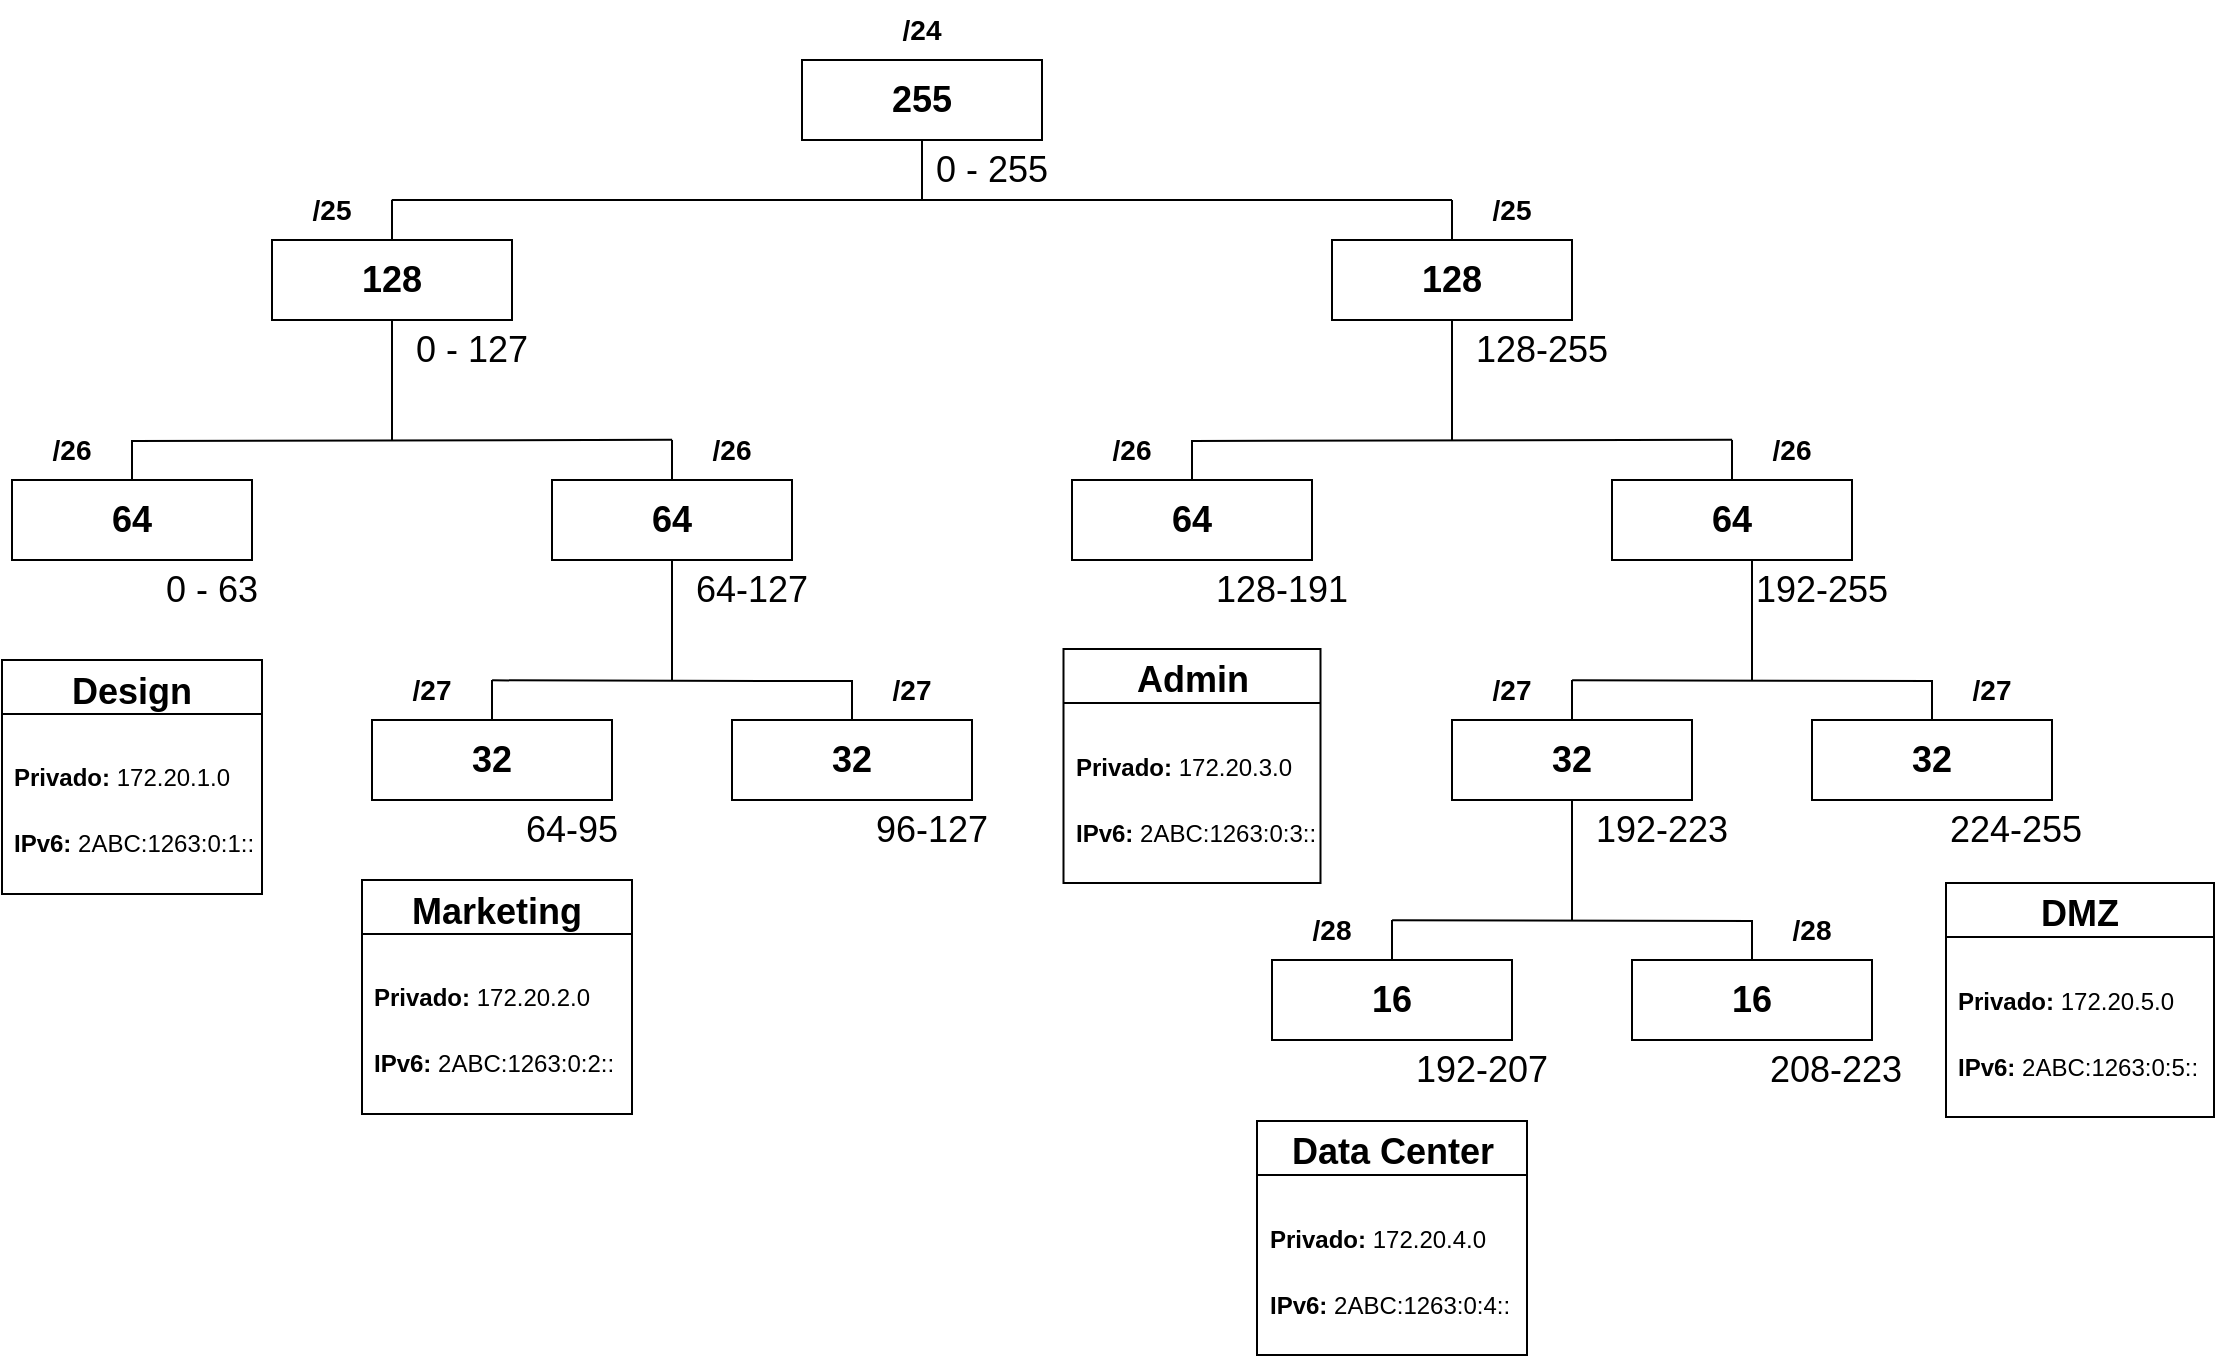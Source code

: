 <mxfile version="20.5.3" type="device"><diagram id="0rhy7c-y9RyvJC8klfBg" name="Page-1"><mxGraphModel dx="1826" dy="781" grid="1" gridSize="10" guides="1" tooltips="1" connect="1" arrows="1" fold="1" page="1" pageScale="1" pageWidth="1169" pageHeight="827" math="0" shadow="0"><root><mxCell id="0"/><mxCell id="1" parent="0"/><mxCell id="yaZZfEiD82YffQoXuVKe-1" value="" style="rounded=0;whiteSpace=wrap;html=1;" vertex="1" parent="1"><mxGeometry x="427" y="50" width="120" height="40" as="geometry"/></mxCell><mxCell id="yaZZfEiD82YffQoXuVKe-2" value="&lt;b&gt;&lt;font style=&quot;font-size: 14px;&quot;&gt;/24&lt;/font&gt;&lt;/b&gt;" style="text;html=1;strokeColor=none;fillColor=none;align=center;verticalAlign=middle;whiteSpace=wrap;rounded=0;" vertex="1" parent="1"><mxGeometry x="457" y="20" width="60" height="30" as="geometry"/></mxCell><mxCell id="yaZZfEiD82YffQoXuVKe-3" value="&lt;b&gt;&lt;font style=&quot;font-size: 18px;&quot;&gt;255&lt;/font&gt;&lt;/b&gt;" style="text;html=1;strokeColor=none;fillColor=none;align=center;verticalAlign=middle;whiteSpace=wrap;rounded=0;" vertex="1" parent="1"><mxGeometry x="457" y="55" width="60" height="30" as="geometry"/></mxCell><mxCell id="yaZZfEiD82YffQoXuVKe-4" value="" style="endArrow=none;html=1;rounded=0;fontSize=18;entryX=0.5;entryY=1;entryDx=0;entryDy=0;" edge="1" parent="1" target="yaZZfEiD82YffQoXuVKe-1"><mxGeometry width="50" height="50" relative="1" as="geometry"><mxPoint x="487" y="120" as="sourcePoint"/><mxPoint x="742" y="360" as="targetPoint"/></mxGeometry></mxCell><mxCell id="yaZZfEiD82YffQoXuVKe-5" value="" style="rounded=0;whiteSpace=wrap;html=1;" vertex="1" parent="1"><mxGeometry x="162" y="140" width="120" height="40" as="geometry"/></mxCell><mxCell id="yaZZfEiD82YffQoXuVKe-6" value="&lt;b&gt;&lt;font style=&quot;font-size: 18px;&quot;&gt;128&lt;/font&gt;&lt;/b&gt;" style="text;html=1;strokeColor=none;fillColor=none;align=center;verticalAlign=middle;whiteSpace=wrap;rounded=0;" vertex="1" parent="1"><mxGeometry x="192" y="145" width="60" height="30" as="geometry"/></mxCell><mxCell id="yaZZfEiD82YffQoXuVKe-7" value="" style="rounded=0;whiteSpace=wrap;html=1;" vertex="1" parent="1"><mxGeometry x="692" y="140" width="120" height="40" as="geometry"/></mxCell><mxCell id="yaZZfEiD82YffQoXuVKe-8" value="&lt;b&gt;&lt;font style=&quot;font-size: 18px;&quot;&gt;128&lt;/font&gt;&lt;/b&gt;" style="text;html=1;strokeColor=none;fillColor=none;align=center;verticalAlign=middle;whiteSpace=wrap;rounded=0;" vertex="1" parent="1"><mxGeometry x="722" y="145" width="60" height="30" as="geometry"/></mxCell><mxCell id="yaZZfEiD82YffQoXuVKe-9" value="" style="endArrow=none;html=1;rounded=0;fontSize=18;entryX=0.5;entryY=0;entryDx=0;entryDy=0;" edge="1" parent="1" target="yaZZfEiD82YffQoXuVKe-5"><mxGeometry width="50" height="50" relative="1" as="geometry"><mxPoint x="222" y="120" as="sourcePoint"/><mxPoint x="802" y="360" as="targetPoint"/></mxGeometry></mxCell><mxCell id="yaZZfEiD82YffQoXuVKe-11" value="" style="endArrow=none;html=1;rounded=0;fontSize=18;entryX=0.5;entryY=0;entryDx=0;entryDy=0;" edge="1" parent="1" target="yaZZfEiD82YffQoXuVKe-7"><mxGeometry width="50" height="50" relative="1" as="geometry"><mxPoint x="752" y="120" as="sourcePoint"/><mxPoint x="622" y="230" as="targetPoint"/></mxGeometry></mxCell><mxCell id="yaZZfEiD82YffQoXuVKe-12" value="" style="endArrow=none;html=1;rounded=0;fontSize=18;exitX=0.998;exitY=0.334;exitDx=0;exitDy=0;exitPerimeter=0;" edge="1" parent="1" source="yaZZfEiD82YffQoXuVKe-13"><mxGeometry width="50" height="50" relative="1" as="geometry"><mxPoint x="242" y="120" as="sourcePoint"/><mxPoint x="752" y="120" as="targetPoint"/></mxGeometry></mxCell><mxCell id="yaZZfEiD82YffQoXuVKe-13" value="&lt;b&gt;&lt;font style=&quot;font-size: 14px;&quot;&gt;/25&lt;/font&gt;&lt;/b&gt;" style="text;html=1;strokeColor=none;fillColor=none;align=center;verticalAlign=middle;whiteSpace=wrap;rounded=0;" vertex="1" parent="1"><mxGeometry x="162" y="110" width="60" height="30" as="geometry"/></mxCell><mxCell id="yaZZfEiD82YffQoXuVKe-14" value="&lt;b&gt;&lt;font style=&quot;font-size: 14px;&quot;&gt;/25&lt;/font&gt;&lt;/b&gt;" style="text;html=1;strokeColor=none;fillColor=none;align=center;verticalAlign=middle;whiteSpace=wrap;rounded=0;" vertex="1" parent="1"><mxGeometry x="752" y="110" width="60" height="30" as="geometry"/></mxCell><mxCell id="yaZZfEiD82YffQoXuVKe-15" value="0 - 255" style="text;html=1;strokeColor=none;fillColor=none;align=center;verticalAlign=middle;whiteSpace=wrap;rounded=0;fontSize=18;" vertex="1" parent="1"><mxGeometry x="492" y="90" width="60" height="30" as="geometry"/></mxCell><mxCell id="yaZZfEiD82YffQoXuVKe-16" value="0 - 127" style="text;html=1;strokeColor=none;fillColor=none;align=center;verticalAlign=middle;whiteSpace=wrap;rounded=0;fontSize=18;" vertex="1" parent="1"><mxGeometry x="232" y="180" width="60" height="30" as="geometry"/></mxCell><mxCell id="yaZZfEiD82YffQoXuVKe-17" value="128-255" style="text;html=1;strokeColor=none;fillColor=none;align=center;verticalAlign=middle;whiteSpace=wrap;rounded=0;fontSize=18;" vertex="1" parent="1"><mxGeometry x="762" y="180" width="70" height="30" as="geometry"/></mxCell><mxCell id="yaZZfEiD82YffQoXuVKe-18" value="" style="rounded=0;whiteSpace=wrap;html=1;" vertex="1" parent="1"><mxGeometry x="32" y="260" width="120" height="40" as="geometry"/></mxCell><mxCell id="yaZZfEiD82YffQoXuVKe-19" value="&lt;b&gt;&lt;font style=&quot;font-size: 18px;&quot;&gt;64&lt;/font&gt;&lt;/b&gt;" style="text;html=1;strokeColor=none;fillColor=none;align=center;verticalAlign=middle;whiteSpace=wrap;rounded=0;" vertex="1" parent="1"><mxGeometry x="62" y="265" width="60" height="30" as="geometry"/></mxCell><mxCell id="yaZZfEiD82YffQoXuVKe-20" value="" style="endArrow=none;html=1;rounded=0;fontSize=18;entryX=0.5;entryY=0;entryDx=0;entryDy=0;" edge="1" parent="1" target="yaZZfEiD82YffQoXuVKe-18"><mxGeometry width="50" height="50" relative="1" as="geometry"><mxPoint x="92" y="240" as="sourcePoint"/><mxPoint x="672" y="480" as="targetPoint"/></mxGeometry></mxCell><mxCell id="yaZZfEiD82YffQoXuVKe-21" value="&lt;b&gt;&lt;font style=&quot;font-size: 14px;&quot;&gt;/26&lt;/font&gt;&lt;/b&gt;" style="text;html=1;strokeColor=none;fillColor=none;align=center;verticalAlign=middle;whiteSpace=wrap;rounded=0;" vertex="1" parent="1"><mxGeometry x="32" y="230" width="60" height="30" as="geometry"/></mxCell><mxCell id="yaZZfEiD82YffQoXuVKe-22" value="0 - 63" style="text;html=1;strokeColor=none;fillColor=none;align=center;verticalAlign=middle;whiteSpace=wrap;rounded=0;fontSize=18;" vertex="1" parent="1"><mxGeometry x="102" y="300" width="60" height="30" as="geometry"/></mxCell><mxCell id="yaZZfEiD82YffQoXuVKe-23" value="" style="rounded=0;whiteSpace=wrap;html=1;" vertex="1" parent="1"><mxGeometry x="302" y="260" width="120" height="40" as="geometry"/></mxCell><mxCell id="yaZZfEiD82YffQoXuVKe-24" value="&lt;b&gt;&lt;font style=&quot;font-size: 18px;&quot;&gt;64&lt;/font&gt;&lt;/b&gt;" style="text;html=1;strokeColor=none;fillColor=none;align=center;verticalAlign=middle;whiteSpace=wrap;rounded=0;" vertex="1" parent="1"><mxGeometry x="332" y="265" width="60" height="30" as="geometry"/></mxCell><mxCell id="yaZZfEiD82YffQoXuVKe-25" value="" style="endArrow=none;html=1;rounded=0;fontSize=18;entryX=0.5;entryY=0;entryDx=0;entryDy=0;" edge="1" parent="1" target="yaZZfEiD82YffQoXuVKe-23"><mxGeometry width="50" height="50" relative="1" as="geometry"><mxPoint x="362" y="240" as="sourcePoint"/><mxPoint x="942" y="480" as="targetPoint"/></mxGeometry></mxCell><mxCell id="yaZZfEiD82YffQoXuVKe-26" value="&lt;b&gt;&lt;font style=&quot;font-size: 14px;&quot;&gt;/26&lt;/font&gt;&lt;/b&gt;" style="text;html=1;strokeColor=none;fillColor=none;align=center;verticalAlign=middle;whiteSpace=wrap;rounded=0;" vertex="1" parent="1"><mxGeometry x="362" y="230" width="60" height="30" as="geometry"/></mxCell><mxCell id="yaZZfEiD82YffQoXuVKe-27" value="64-127" style="text;html=1;strokeColor=none;fillColor=none;align=center;verticalAlign=middle;whiteSpace=wrap;rounded=0;fontSize=18;" vertex="1" parent="1"><mxGeometry x="372" y="300" width="60" height="30" as="geometry"/></mxCell><mxCell id="yaZZfEiD82YffQoXuVKe-28" value="" style="endArrow=none;html=1;rounded=0;fontSize=18;entryX=1.002;entryY=0.35;entryDx=0;entryDy=0;entryPerimeter=0;exitX=0.001;exitY=0.331;exitDx=0;exitDy=0;exitPerimeter=0;" edge="1" parent="1" source="yaZZfEiD82YffQoXuVKe-26" target="yaZZfEiD82YffQoXuVKe-21"><mxGeometry width="50" height="50" relative="1" as="geometry"><mxPoint x="412" y="230" as="sourcePoint"/><mxPoint x="462" y="180" as="targetPoint"/></mxGeometry></mxCell><mxCell id="yaZZfEiD82YffQoXuVKe-29" value="" style="endArrow=none;html=1;rounded=0;fontSize=18;entryX=0.5;entryY=1;entryDx=0;entryDy=0;" edge="1" parent="1" target="yaZZfEiD82YffQoXuVKe-5"><mxGeometry width="50" height="50" relative="1" as="geometry"><mxPoint x="222" y="240" as="sourcePoint"/><mxPoint x="192" y="240" as="targetPoint"/></mxGeometry></mxCell><mxCell id="yaZZfEiD82YffQoXuVKe-30" value="" style="rounded=0;whiteSpace=wrap;html=1;" vertex="1" parent="1"><mxGeometry x="562" y="260" width="120" height="40" as="geometry"/></mxCell><mxCell id="yaZZfEiD82YffQoXuVKe-31" value="&lt;b&gt;&lt;font style=&quot;font-size: 18px;&quot;&gt;64&lt;/font&gt;&lt;/b&gt;" style="text;html=1;strokeColor=none;fillColor=none;align=center;verticalAlign=middle;whiteSpace=wrap;rounded=0;" vertex="1" parent="1"><mxGeometry x="592" y="265" width="60" height="30" as="geometry"/></mxCell><mxCell id="yaZZfEiD82YffQoXuVKe-32" value="" style="endArrow=none;html=1;rounded=0;fontSize=18;entryX=0.5;entryY=0;entryDx=0;entryDy=0;" edge="1" parent="1" target="yaZZfEiD82YffQoXuVKe-30"><mxGeometry width="50" height="50" relative="1" as="geometry"><mxPoint x="622.0" y="240" as="sourcePoint"/><mxPoint x="1202" y="480" as="targetPoint"/></mxGeometry></mxCell><mxCell id="yaZZfEiD82YffQoXuVKe-33" value="&lt;b&gt;&lt;font style=&quot;font-size: 14px;&quot;&gt;/26&lt;/font&gt;&lt;/b&gt;" style="text;html=1;strokeColor=none;fillColor=none;align=center;verticalAlign=middle;whiteSpace=wrap;rounded=0;" vertex="1" parent="1"><mxGeometry x="562" y="230" width="60" height="30" as="geometry"/></mxCell><mxCell id="yaZZfEiD82YffQoXuVKe-34" value="128-191" style="text;html=1;strokeColor=none;fillColor=none;align=center;verticalAlign=middle;whiteSpace=wrap;rounded=0;fontSize=18;" vertex="1" parent="1"><mxGeometry x="632" y="300" width="70" height="30" as="geometry"/></mxCell><mxCell id="yaZZfEiD82YffQoXuVKe-35" value="" style="rounded=0;whiteSpace=wrap;html=1;" vertex="1" parent="1"><mxGeometry x="832" y="260" width="120" height="40" as="geometry"/></mxCell><mxCell id="yaZZfEiD82YffQoXuVKe-36" value="&lt;b&gt;&lt;font style=&quot;font-size: 18px;&quot;&gt;64&lt;/font&gt;&lt;/b&gt;" style="text;html=1;strokeColor=none;fillColor=none;align=center;verticalAlign=middle;whiteSpace=wrap;rounded=0;" vertex="1" parent="1"><mxGeometry x="862" y="265" width="60" height="30" as="geometry"/></mxCell><mxCell id="yaZZfEiD82YffQoXuVKe-37" value="" style="endArrow=none;html=1;rounded=0;fontSize=18;entryX=0.5;entryY=0;entryDx=0;entryDy=0;" edge="1" parent="1" target="yaZZfEiD82YffQoXuVKe-35"><mxGeometry width="50" height="50" relative="1" as="geometry"><mxPoint x="892" y="240" as="sourcePoint"/><mxPoint x="1472" y="480" as="targetPoint"/></mxGeometry></mxCell><mxCell id="yaZZfEiD82YffQoXuVKe-38" value="&lt;b&gt;&lt;font style=&quot;font-size: 14px;&quot;&gt;/26&lt;/font&gt;&lt;/b&gt;" style="text;html=1;strokeColor=none;fillColor=none;align=center;verticalAlign=middle;whiteSpace=wrap;rounded=0;" vertex="1" parent="1"><mxGeometry x="892" y="230" width="60" height="30" as="geometry"/></mxCell><mxCell id="yaZZfEiD82YffQoXuVKe-39" value="192-255" style="text;html=1;strokeColor=none;fillColor=none;align=center;verticalAlign=middle;whiteSpace=wrap;rounded=0;fontSize=18;" vertex="1" parent="1"><mxGeometry x="902" y="300" width="70" height="30" as="geometry"/></mxCell><mxCell id="yaZZfEiD82YffQoXuVKe-40" value="" style="endArrow=none;html=1;rounded=0;fontSize=18;entryX=1.002;entryY=0.35;entryDx=0;entryDy=0;entryPerimeter=0;exitX=0.001;exitY=0.331;exitDx=0;exitDy=0;exitPerimeter=0;" edge="1" parent="1" source="yaZZfEiD82YffQoXuVKe-38" target="yaZZfEiD82YffQoXuVKe-33"><mxGeometry width="50" height="50" relative="1" as="geometry"><mxPoint x="942" y="230" as="sourcePoint"/><mxPoint x="992" y="180" as="targetPoint"/></mxGeometry></mxCell><mxCell id="yaZZfEiD82YffQoXuVKe-41" value="" style="endArrow=none;html=1;rounded=0;fontSize=18;entryX=0.5;entryY=1;entryDx=0;entryDy=0;" edge="1" parent="1"><mxGeometry width="50" height="50" relative="1" as="geometry"><mxPoint x="752" y="240" as="sourcePoint"/><mxPoint x="752" y="180" as="targetPoint"/></mxGeometry></mxCell><mxCell id="yaZZfEiD82YffQoXuVKe-43" value="&lt;font style=&quot;font-size: 18px;&quot;&gt;Design&lt;/font&gt;" style="swimlane;whiteSpace=wrap;html=1;fontSize=24;fillColor=#FFFFFF;startSize=27;" vertex="1" parent="1"><mxGeometry x="27" y="350" width="130" height="117" as="geometry"/></mxCell><mxCell id="yaZZfEiD82YffQoXuVKe-44" value="&lt;font style=&quot;font-size: 12px;&quot;&gt;&lt;b style=&quot;&quot;&gt;Privado:&lt;/b&gt; 172.20.1.0&lt;/font&gt;" style="text;html=1;align=left;verticalAlign=middle;resizable=0;points=[];autosize=1;strokeColor=none;fillColor=none;fontSize=18;" vertex="1" parent="yaZZfEiD82YffQoXuVKe-43"><mxGeometry x="4" y="37" width="130" height="40" as="geometry"/></mxCell><mxCell id="yaZZfEiD82YffQoXuVKe-45" value="&lt;font style=&quot;font-size: 12px;&quot;&gt;&lt;b style=&quot;&quot;&gt;IPv6:&lt;/b&gt;&amp;nbsp;2ABC:1263:0:1::&lt;/font&gt;" style="text;html=1;align=left;verticalAlign=middle;resizable=0;points=[];autosize=1;strokeColor=none;fillColor=none;fontSize=18;" vertex="1" parent="yaZZfEiD82YffQoXuVKe-43"><mxGeometry x="4" y="70" width="140" height="40" as="geometry"/></mxCell><mxCell id="yaZZfEiD82YffQoXuVKe-46" value="" style="rounded=0;whiteSpace=wrap;html=1;" vertex="1" parent="1"><mxGeometry x="212" y="380" width="120" height="40" as="geometry"/></mxCell><mxCell id="yaZZfEiD82YffQoXuVKe-47" value="&lt;b&gt;&lt;font style=&quot;font-size: 18px;&quot;&gt;32&lt;/font&gt;&lt;/b&gt;" style="text;html=1;strokeColor=none;fillColor=none;align=center;verticalAlign=middle;whiteSpace=wrap;rounded=0;" vertex="1" parent="1"><mxGeometry x="242" y="385" width="60" height="30" as="geometry"/></mxCell><mxCell id="yaZZfEiD82YffQoXuVKe-48" value="" style="endArrow=none;html=1;rounded=0;fontSize=18;entryX=0.5;entryY=0;entryDx=0;entryDy=0;" edge="1" parent="1" target="yaZZfEiD82YffQoXuVKe-46"><mxGeometry width="50" height="50" relative="1" as="geometry"><mxPoint x="272" y="360" as="sourcePoint"/><mxPoint x="852" y="600" as="targetPoint"/></mxGeometry></mxCell><mxCell id="yaZZfEiD82YffQoXuVKe-49" value="64-95" style="text;html=1;strokeColor=none;fillColor=none;align=center;verticalAlign=middle;whiteSpace=wrap;rounded=0;fontSize=18;" vertex="1" parent="1"><mxGeometry x="282" y="420" width="60" height="30" as="geometry"/></mxCell><mxCell id="yaZZfEiD82YffQoXuVKe-54" value="&lt;b&gt;&lt;font style=&quot;font-size: 14px;&quot;&gt;/27&lt;/font&gt;&lt;/b&gt;" style="text;html=1;strokeColor=none;fillColor=none;align=center;verticalAlign=middle;whiteSpace=wrap;rounded=0;" vertex="1" parent="1"><mxGeometry x="212" y="350" width="60" height="30" as="geometry"/></mxCell><mxCell id="yaZZfEiD82YffQoXuVKe-55" value="" style="rounded=0;whiteSpace=wrap;html=1;" vertex="1" parent="1"><mxGeometry x="392" y="380" width="120" height="40" as="geometry"/></mxCell><mxCell id="yaZZfEiD82YffQoXuVKe-56" value="&lt;b&gt;&lt;font style=&quot;font-size: 18px;&quot;&gt;32&lt;/font&gt;&lt;/b&gt;" style="text;html=1;strokeColor=none;fillColor=none;align=center;verticalAlign=middle;whiteSpace=wrap;rounded=0;" vertex="1" parent="1"><mxGeometry x="422" y="385" width="60" height="30" as="geometry"/></mxCell><mxCell id="yaZZfEiD82YffQoXuVKe-57" value="" style="endArrow=none;html=1;rounded=0;fontSize=18;entryX=0.5;entryY=0;entryDx=0;entryDy=0;" edge="1" parent="1" target="yaZZfEiD82YffQoXuVKe-55"><mxGeometry width="50" height="50" relative="1" as="geometry"><mxPoint x="452" y="360" as="sourcePoint"/><mxPoint x="1032" y="600" as="targetPoint"/></mxGeometry></mxCell><mxCell id="yaZZfEiD82YffQoXuVKe-58" value="96-127" style="text;html=1;strokeColor=none;fillColor=none;align=center;verticalAlign=middle;whiteSpace=wrap;rounded=0;fontSize=18;" vertex="1" parent="1"><mxGeometry x="462" y="420" width="60" height="30" as="geometry"/></mxCell><mxCell id="yaZZfEiD82YffQoXuVKe-59" value="&lt;b&gt;&lt;font style=&quot;font-size: 14px;&quot;&gt;/27&lt;/font&gt;&lt;/b&gt;" style="text;html=1;strokeColor=none;fillColor=none;align=center;verticalAlign=middle;whiteSpace=wrap;rounded=0;" vertex="1" parent="1"><mxGeometry x="452" y="350" width="60" height="30" as="geometry"/></mxCell><mxCell id="yaZZfEiD82YffQoXuVKe-60" value="" style="endArrow=none;html=1;rounded=0;fontSize=14;entryX=1.001;entryY=0.339;entryDx=0;entryDy=0;exitX=0.003;exitY=0.351;exitDx=0;exitDy=0;exitPerimeter=0;entryPerimeter=0;" edge="1" parent="1" source="yaZZfEiD82YffQoXuVKe-59" target="yaZZfEiD82YffQoXuVKe-54"><mxGeometry width="50" height="50" relative="1" as="geometry"><mxPoint x="412" y="390" as="sourcePoint"/><mxPoint x="462" y="340" as="targetPoint"/></mxGeometry></mxCell><mxCell id="yaZZfEiD82YffQoXuVKe-61" value="" style="endArrow=none;html=1;rounded=0;fontSize=14;entryX=0.5;entryY=1;entryDx=0;entryDy=0;" edge="1" parent="1" target="yaZZfEiD82YffQoXuVKe-23"><mxGeometry width="50" height="50" relative="1" as="geometry"><mxPoint x="362" y="360" as="sourcePoint"/><mxPoint x="542" y="320" as="targetPoint"/></mxGeometry></mxCell><mxCell id="yaZZfEiD82YffQoXuVKe-73" value="" style="rounded=0;whiteSpace=wrap;html=1;" vertex="1" parent="1"><mxGeometry x="752" y="380" width="120" height="40" as="geometry"/></mxCell><mxCell id="yaZZfEiD82YffQoXuVKe-74" value="&lt;b&gt;&lt;font style=&quot;font-size: 18px;&quot;&gt;32&lt;/font&gt;&lt;/b&gt;" style="text;html=1;strokeColor=none;fillColor=none;align=center;verticalAlign=middle;whiteSpace=wrap;rounded=0;" vertex="1" parent="1"><mxGeometry x="782" y="385" width="60" height="30" as="geometry"/></mxCell><mxCell id="yaZZfEiD82YffQoXuVKe-75" value="" style="endArrow=none;html=1;rounded=0;fontSize=18;entryX=0.5;entryY=0;entryDx=0;entryDy=0;" edge="1" parent="1" target="yaZZfEiD82YffQoXuVKe-73"><mxGeometry width="50" height="50" relative="1" as="geometry"><mxPoint x="812" y="360" as="sourcePoint"/><mxPoint x="1392" y="600" as="targetPoint"/></mxGeometry></mxCell><mxCell id="yaZZfEiD82YffQoXuVKe-76" value="192-223" style="text;html=1;strokeColor=none;fillColor=none;align=center;verticalAlign=middle;whiteSpace=wrap;rounded=0;fontSize=18;" vertex="1" parent="1"><mxGeometry x="822" y="420" width="70" height="30" as="geometry"/></mxCell><mxCell id="yaZZfEiD82YffQoXuVKe-77" value="&lt;b&gt;&lt;font style=&quot;font-size: 14px;&quot;&gt;/27&lt;/font&gt;&lt;/b&gt;" style="text;html=1;strokeColor=none;fillColor=none;align=center;verticalAlign=middle;whiteSpace=wrap;rounded=0;" vertex="1" parent="1"><mxGeometry x="752" y="350" width="60" height="30" as="geometry"/></mxCell><mxCell id="yaZZfEiD82YffQoXuVKe-78" value="" style="rounded=0;whiteSpace=wrap;html=1;" vertex="1" parent="1"><mxGeometry x="932" y="380" width="120" height="40" as="geometry"/></mxCell><mxCell id="yaZZfEiD82YffQoXuVKe-79" value="&lt;b&gt;&lt;font style=&quot;font-size: 18px;&quot;&gt;32&lt;/font&gt;&lt;/b&gt;" style="text;html=1;strokeColor=none;fillColor=none;align=center;verticalAlign=middle;whiteSpace=wrap;rounded=0;" vertex="1" parent="1"><mxGeometry x="962" y="385" width="60" height="30" as="geometry"/></mxCell><mxCell id="yaZZfEiD82YffQoXuVKe-80" value="" style="endArrow=none;html=1;rounded=0;fontSize=18;entryX=0.5;entryY=0;entryDx=0;entryDy=0;" edge="1" parent="1" target="yaZZfEiD82YffQoXuVKe-78"><mxGeometry width="50" height="50" relative="1" as="geometry"><mxPoint x="992" y="360" as="sourcePoint"/><mxPoint x="1572" y="600" as="targetPoint"/></mxGeometry></mxCell><mxCell id="yaZZfEiD82YffQoXuVKe-81" value="224-255" style="text;html=1;strokeColor=none;fillColor=none;align=center;verticalAlign=middle;whiteSpace=wrap;rounded=0;fontSize=18;" vertex="1" parent="1"><mxGeometry x="999" y="420" width="70" height="30" as="geometry"/></mxCell><mxCell id="yaZZfEiD82YffQoXuVKe-82" value="&lt;b&gt;&lt;font style=&quot;font-size: 14px;&quot;&gt;/27&lt;/font&gt;&lt;/b&gt;" style="text;html=1;strokeColor=none;fillColor=none;align=center;verticalAlign=middle;whiteSpace=wrap;rounded=0;" vertex="1" parent="1"><mxGeometry x="992" y="350" width="60" height="30" as="geometry"/></mxCell><mxCell id="yaZZfEiD82YffQoXuVKe-83" value="" style="endArrow=none;html=1;rounded=0;fontSize=14;entryX=1.001;entryY=0.339;entryDx=0;entryDy=0;exitX=0.003;exitY=0.351;exitDx=0;exitDy=0;exitPerimeter=0;entryPerimeter=0;" edge="1" parent="1" source="yaZZfEiD82YffQoXuVKe-82" target="yaZZfEiD82YffQoXuVKe-77"><mxGeometry width="50" height="50" relative="1" as="geometry"><mxPoint x="952" y="390" as="sourcePoint"/><mxPoint x="1002" y="340" as="targetPoint"/></mxGeometry></mxCell><mxCell id="yaZZfEiD82YffQoXuVKe-84" value="" style="endArrow=none;html=1;rounded=0;fontSize=14;entryX=0.5;entryY=1;entryDx=0;entryDy=0;" edge="1" parent="1"><mxGeometry width="50" height="50" relative="1" as="geometry"><mxPoint x="902" y="360" as="sourcePoint"/><mxPoint x="902" y="300" as="targetPoint"/></mxGeometry></mxCell><mxCell id="yaZZfEiD82YffQoXuVKe-85" value="&lt;font style=&quot;font-size: 18px;&quot;&gt;Marketing&lt;/font&gt;" style="swimlane;whiteSpace=wrap;html=1;fontSize=24;fillColor=#FFFFFF;startSize=27;" vertex="1" parent="1"><mxGeometry x="207" y="460" width="135" height="117" as="geometry"/></mxCell><mxCell id="yaZZfEiD82YffQoXuVKe-86" value="&lt;font style=&quot;font-size: 12px;&quot;&gt;&lt;b style=&quot;&quot;&gt;Privado:&lt;/b&gt; 172.20.2.0&lt;/font&gt;" style="text;html=1;align=left;verticalAlign=middle;resizable=0;points=[];autosize=1;strokeColor=none;fillColor=none;fontSize=18;" vertex="1" parent="yaZZfEiD82YffQoXuVKe-85"><mxGeometry x="4" y="37" width="130" height="40" as="geometry"/></mxCell><mxCell id="yaZZfEiD82YffQoXuVKe-87" value="&lt;font style=&quot;font-size: 12px;&quot;&gt;&lt;b style=&quot;&quot;&gt;IPv6:&lt;/b&gt;&amp;nbsp;2ABC:1263:0:2::&lt;/font&gt;" style="text;html=1;align=left;verticalAlign=middle;resizable=0;points=[];autosize=1;strokeColor=none;fillColor=none;fontSize=18;" vertex="1" parent="yaZZfEiD82YffQoXuVKe-85"><mxGeometry x="4" y="70" width="140" height="40" as="geometry"/></mxCell><mxCell id="yaZZfEiD82YffQoXuVKe-88" value="&lt;font style=&quot;font-size: 18px;&quot;&gt;Admin&lt;/font&gt;" style="swimlane;whiteSpace=wrap;html=1;fontSize=24;fillColor=#FFFFFF;startSize=27;" vertex="1" parent="1"><mxGeometry x="557.75" y="344.5" width="128.5" height="117" as="geometry"/></mxCell><mxCell id="yaZZfEiD82YffQoXuVKe-89" value="&lt;font style=&quot;font-size: 12px;&quot;&gt;&lt;b style=&quot;&quot;&gt;Privado:&lt;/b&gt; 172.20.3.0&lt;/font&gt;" style="text;html=1;align=left;verticalAlign=middle;resizable=0;points=[];autosize=1;strokeColor=none;fillColor=none;fontSize=18;" vertex="1" parent="yaZZfEiD82YffQoXuVKe-88"><mxGeometry x="4" y="37" width="130" height="40" as="geometry"/></mxCell><mxCell id="yaZZfEiD82YffQoXuVKe-90" value="&lt;font style=&quot;font-size: 12px;&quot;&gt;&lt;b style=&quot;&quot;&gt;IPv6:&lt;/b&gt;&amp;nbsp;2ABC:1263:0:3::&lt;/font&gt;" style="text;html=1;align=left;verticalAlign=middle;resizable=0;points=[];autosize=1;strokeColor=none;fillColor=none;fontSize=18;" vertex="1" parent="yaZZfEiD82YffQoXuVKe-88"><mxGeometry x="4" y="70" width="140" height="40" as="geometry"/></mxCell><mxCell id="yaZZfEiD82YffQoXuVKe-91" value="" style="rounded=0;whiteSpace=wrap;html=1;" vertex="1" parent="1"><mxGeometry x="662" y="500" width="120" height="40" as="geometry"/></mxCell><mxCell id="yaZZfEiD82YffQoXuVKe-92" value="&lt;b&gt;&lt;font style=&quot;font-size: 18px;&quot;&gt;16&lt;/font&gt;&lt;/b&gt;" style="text;html=1;strokeColor=none;fillColor=none;align=center;verticalAlign=middle;whiteSpace=wrap;rounded=0;" vertex="1" parent="1"><mxGeometry x="692" y="505" width="60" height="30" as="geometry"/></mxCell><mxCell id="yaZZfEiD82YffQoXuVKe-93" value="" style="endArrow=none;html=1;rounded=0;fontSize=18;entryX=0.5;entryY=0;entryDx=0;entryDy=0;" edge="1" parent="1" target="yaZZfEiD82YffQoXuVKe-91"><mxGeometry width="50" height="50" relative="1" as="geometry"><mxPoint x="722" y="480" as="sourcePoint"/><mxPoint x="1302" y="720" as="targetPoint"/></mxGeometry></mxCell><mxCell id="yaZZfEiD82YffQoXuVKe-94" value="192-207" style="text;html=1;strokeColor=none;fillColor=none;align=center;verticalAlign=middle;whiteSpace=wrap;rounded=0;fontSize=18;" vertex="1" parent="1"><mxGeometry x="732" y="540" width="70" height="30" as="geometry"/></mxCell><mxCell id="yaZZfEiD82YffQoXuVKe-95" value="&lt;b&gt;&lt;font style=&quot;font-size: 14px;&quot;&gt;/28&lt;/font&gt;&lt;/b&gt;" style="text;html=1;strokeColor=none;fillColor=none;align=center;verticalAlign=middle;whiteSpace=wrap;rounded=0;" vertex="1" parent="1"><mxGeometry x="662" y="470" width="60" height="30" as="geometry"/></mxCell><mxCell id="yaZZfEiD82YffQoXuVKe-96" value="" style="rounded=0;whiteSpace=wrap;html=1;" vertex="1" parent="1"><mxGeometry x="842" y="500" width="120" height="40" as="geometry"/></mxCell><mxCell id="yaZZfEiD82YffQoXuVKe-97" value="&lt;b&gt;&lt;font style=&quot;font-size: 18px;&quot;&gt;16&lt;/font&gt;&lt;/b&gt;" style="text;html=1;strokeColor=none;fillColor=none;align=center;verticalAlign=middle;whiteSpace=wrap;rounded=0;" vertex="1" parent="1"><mxGeometry x="872" y="505" width="60" height="30" as="geometry"/></mxCell><mxCell id="yaZZfEiD82YffQoXuVKe-98" value="" style="endArrow=none;html=1;rounded=0;fontSize=18;entryX=0.5;entryY=0;entryDx=0;entryDy=0;" edge="1" parent="1" target="yaZZfEiD82YffQoXuVKe-96"><mxGeometry width="50" height="50" relative="1" as="geometry"><mxPoint x="902" y="480" as="sourcePoint"/><mxPoint x="1482" y="720" as="targetPoint"/></mxGeometry></mxCell><mxCell id="yaZZfEiD82YffQoXuVKe-99" value="208-223" style="text;html=1;strokeColor=none;fillColor=none;align=center;verticalAlign=middle;whiteSpace=wrap;rounded=0;fontSize=18;" vertex="1" parent="1"><mxGeometry x="909" y="540" width="70" height="30" as="geometry"/></mxCell><mxCell id="yaZZfEiD82YffQoXuVKe-100" value="&lt;b&gt;&lt;font style=&quot;font-size: 14px;&quot;&gt;/28&lt;/font&gt;&lt;/b&gt;" style="text;html=1;strokeColor=none;fillColor=none;align=center;verticalAlign=middle;whiteSpace=wrap;rounded=0;" vertex="1" parent="1"><mxGeometry x="902" y="470" width="60" height="30" as="geometry"/></mxCell><mxCell id="yaZZfEiD82YffQoXuVKe-101" value="" style="endArrow=none;html=1;rounded=0;fontSize=14;entryX=1.001;entryY=0.339;entryDx=0;entryDy=0;exitX=0.003;exitY=0.351;exitDx=0;exitDy=0;exitPerimeter=0;entryPerimeter=0;" edge="1" parent="1" source="yaZZfEiD82YffQoXuVKe-100" target="yaZZfEiD82YffQoXuVKe-95"><mxGeometry width="50" height="50" relative="1" as="geometry"><mxPoint x="862" y="510" as="sourcePoint"/><mxPoint x="912" y="460" as="targetPoint"/></mxGeometry></mxCell><mxCell id="yaZZfEiD82YffQoXuVKe-102" value="" style="endArrow=none;html=1;rounded=0;fontSize=14;entryX=0.5;entryY=1;entryDx=0;entryDy=0;" edge="1" parent="1"><mxGeometry width="50" height="50" relative="1" as="geometry"><mxPoint x="812" y="480" as="sourcePoint"/><mxPoint x="812" y="420" as="targetPoint"/></mxGeometry></mxCell><mxCell id="yaZZfEiD82YffQoXuVKe-103" value="&lt;font style=&quot;font-size: 18px;&quot;&gt;DMZ&lt;/font&gt;" style="swimlane;whiteSpace=wrap;html=1;fontSize=24;fillColor=#FFFFFF;startSize=27;" vertex="1" parent="1"><mxGeometry x="999" y="461.5" width="134" height="117" as="geometry"/></mxCell><mxCell id="yaZZfEiD82YffQoXuVKe-104" value="&lt;font style=&quot;font-size: 12px;&quot;&gt;&lt;b style=&quot;&quot;&gt;Privado:&lt;/b&gt; 172.20.5.0&lt;/font&gt;" style="text;html=1;align=left;verticalAlign=middle;resizable=0;points=[];autosize=1;strokeColor=none;fillColor=none;fontSize=18;" vertex="1" parent="yaZZfEiD82YffQoXuVKe-103"><mxGeometry x="4" y="37" width="130" height="40" as="geometry"/></mxCell><mxCell id="yaZZfEiD82YffQoXuVKe-105" value="&lt;font style=&quot;font-size: 12px;&quot;&gt;&lt;b style=&quot;&quot;&gt;IPv6:&lt;/b&gt;&amp;nbsp;2ABC:1263:0:5::&lt;/font&gt;" style="text;html=1;align=left;verticalAlign=middle;resizable=0;points=[];autosize=1;strokeColor=none;fillColor=none;fontSize=18;" vertex="1" parent="yaZZfEiD82YffQoXuVKe-103"><mxGeometry x="4" y="70" width="140" height="40" as="geometry"/></mxCell><mxCell id="yaZZfEiD82YffQoXuVKe-106" value="&lt;font style=&quot;font-size: 18px;&quot;&gt;Data Center&lt;/font&gt;" style="swimlane;whiteSpace=wrap;html=1;fontSize=24;fillColor=#FFFFFF;startSize=27;" vertex="1" parent="1"><mxGeometry x="654.5" y="580.5" width="135" height="117" as="geometry"/></mxCell><mxCell id="yaZZfEiD82YffQoXuVKe-107" value="&lt;font style=&quot;font-size: 12px;&quot;&gt;&lt;b style=&quot;&quot;&gt;Privado:&lt;/b&gt; 172.20.4.0&lt;/font&gt;" style="text;html=1;align=left;verticalAlign=middle;resizable=0;points=[];autosize=1;strokeColor=none;fillColor=none;fontSize=18;" vertex="1" parent="yaZZfEiD82YffQoXuVKe-106"><mxGeometry x="4" y="37" width="130" height="40" as="geometry"/></mxCell><mxCell id="yaZZfEiD82YffQoXuVKe-108" value="&lt;font style=&quot;font-size: 12px;&quot;&gt;&lt;b style=&quot;&quot;&gt;IPv6:&lt;/b&gt;&amp;nbsp;2ABC:1263:0:4::&lt;/font&gt;" style="text;html=1;align=left;verticalAlign=middle;resizable=0;points=[];autosize=1;strokeColor=none;fillColor=none;fontSize=18;" vertex="1" parent="yaZZfEiD82YffQoXuVKe-106"><mxGeometry x="4" y="70" width="140" height="40" as="geometry"/></mxCell></root></mxGraphModel></diagram></mxfile>